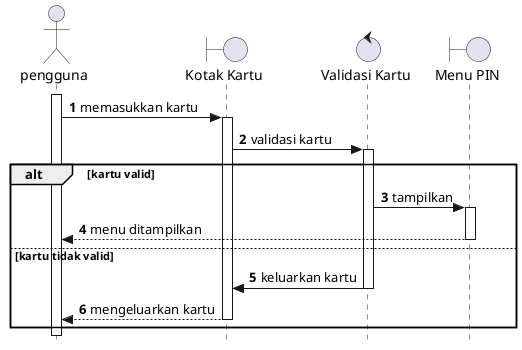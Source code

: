 @startuml
'https://plantuml.com/sequence-diagram

autonumber
skinparam style strictuml

actor pengguna
boundary "Kotak Kartu"
control "Validasi Kartu"
boundary "Menu PIN"

activate pengguna
pengguna -> "Kotak Kartu" : memasukkan kartu

activate "Kotak Kartu"
"Kotak Kartu" -> "Validasi Kartu" : validasi kartu

activate "Validasi Kartu"

alt kartu valid
    "Validasi Kartu" -> "Menu PIN" : tampilkan

    activate "Menu PIN"

    "Menu PIN" --> pengguna : menu ditampilkan

    deactivate "Menu PIN"

else kartu tidak valid
    "Validasi Kartu" -> "Kotak Kartu": keluarkan kartu

    deactivate "Validasi Kartu"

    "Kotak Kartu" --> pengguna: mengeluarkan kartu

    deactivate "Kotak Kartu"
end
@enduml